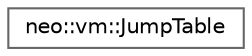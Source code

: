 digraph "Graphical Class Hierarchy"
{
 // LATEX_PDF_SIZE
  bgcolor="transparent";
  edge [fontname=Helvetica,fontsize=10,labelfontname=Helvetica,labelfontsize=10];
  node [fontname=Helvetica,fontsize=10,shape=box,height=0.2,width=0.4];
  rankdir="LR";
  Node0 [id="Node000000",label="neo::vm::JumpTable",height=0.2,width=0.4,color="grey40", fillcolor="white", style="filled",URL="$classneo_1_1vm_1_1_jump_table.html",tooltip="Represents a jump table for the VM."];
}
